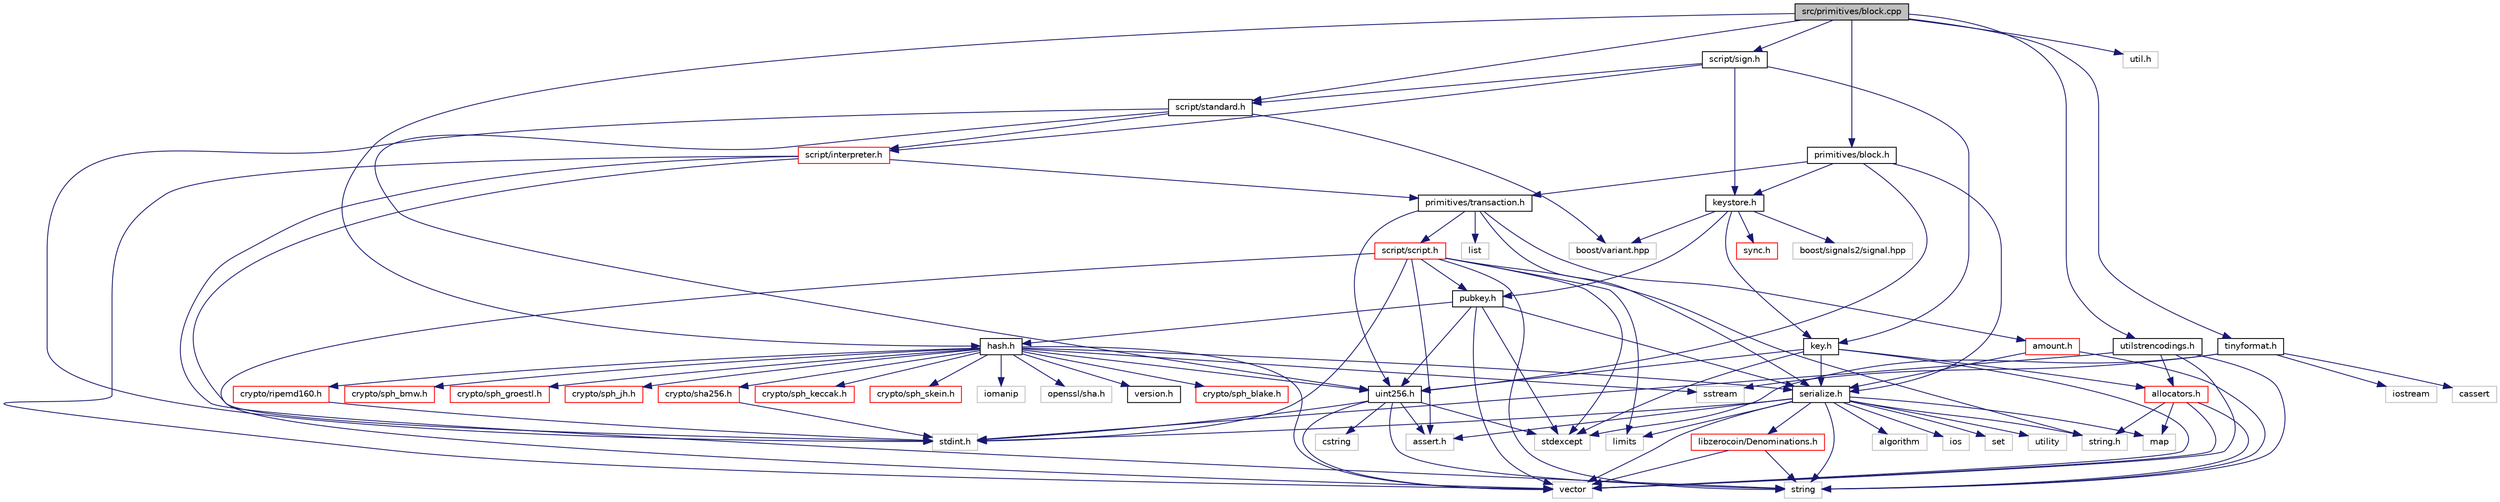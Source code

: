 digraph "src/primitives/block.cpp"
{
  edge [fontname="Helvetica",fontsize="10",labelfontname="Helvetica",labelfontsize="10"];
  node [fontname="Helvetica",fontsize="10",shape=record];
  Node0 [label="src/primitives/block.cpp",height=0.2,width=0.4,color="black", fillcolor="grey75", style="filled", fontcolor="black"];
  Node0 -> Node1 [color="midnightblue",fontsize="10",style="solid",fontname="Helvetica"];
  Node1 [label="primitives/block.h",height=0.2,width=0.4,color="black", fillcolor="white", style="filled",URL="$block_8h.html"];
  Node1 -> Node2 [color="midnightblue",fontsize="10",style="solid",fontname="Helvetica"];
  Node2 [label="primitives/transaction.h",height=0.2,width=0.4,color="black", fillcolor="white", style="filled",URL="$transaction_8h.html"];
  Node2 -> Node3 [color="midnightblue",fontsize="10",style="solid",fontname="Helvetica"];
  Node3 [label="amount.h",height=0.2,width=0.4,color="red", fillcolor="white", style="filled",URL="$amount_8h.html"];
  Node3 -> Node4 [color="midnightblue",fontsize="10",style="solid",fontname="Helvetica"];
  Node4 [label="serialize.h",height=0.2,width=0.4,color="black", fillcolor="white", style="filled",URL="$serialize_8h.html"];
  Node4 -> Node5 [color="midnightblue",fontsize="10",style="solid",fontname="Helvetica"];
  Node5 [label="algorithm",height=0.2,width=0.4,color="grey75", fillcolor="white", style="filled"];
  Node4 -> Node6 [color="midnightblue",fontsize="10",style="solid",fontname="Helvetica"];
  Node6 [label="assert.h",height=0.2,width=0.4,color="grey75", fillcolor="white", style="filled"];
  Node4 -> Node7 [color="midnightblue",fontsize="10",style="solid",fontname="Helvetica"];
  Node7 [label="ios",height=0.2,width=0.4,color="grey75", fillcolor="white", style="filled"];
  Node4 -> Node8 [color="midnightblue",fontsize="10",style="solid",fontname="Helvetica"];
  Node8 [label="limits",height=0.2,width=0.4,color="grey75", fillcolor="white", style="filled"];
  Node4 -> Node9 [color="midnightblue",fontsize="10",style="solid",fontname="Helvetica"];
  Node9 [label="map",height=0.2,width=0.4,color="grey75", fillcolor="white", style="filled"];
  Node4 -> Node10 [color="midnightblue",fontsize="10",style="solid",fontname="Helvetica"];
  Node10 [label="set",height=0.2,width=0.4,color="grey75", fillcolor="white", style="filled"];
  Node4 -> Node11 [color="midnightblue",fontsize="10",style="solid",fontname="Helvetica"];
  Node11 [label="stdint.h",height=0.2,width=0.4,color="grey75", fillcolor="white", style="filled"];
  Node4 -> Node12 [color="midnightblue",fontsize="10",style="solid",fontname="Helvetica"];
  Node12 [label="string.h",height=0.2,width=0.4,color="grey75", fillcolor="white", style="filled"];
  Node4 -> Node13 [color="midnightblue",fontsize="10",style="solid",fontname="Helvetica"];
  Node13 [label="string",height=0.2,width=0.4,color="grey75", fillcolor="white", style="filled"];
  Node4 -> Node14 [color="midnightblue",fontsize="10",style="solid",fontname="Helvetica"];
  Node14 [label="utility",height=0.2,width=0.4,color="grey75", fillcolor="white", style="filled"];
  Node4 -> Node15 [color="midnightblue",fontsize="10",style="solid",fontname="Helvetica"];
  Node15 [label="vector",height=0.2,width=0.4,color="grey75", fillcolor="white", style="filled"];
  Node4 -> Node16 [color="midnightblue",fontsize="10",style="solid",fontname="Helvetica"];
  Node16 [label="libzerocoin/Denominations.h",height=0.2,width=0.4,color="red", fillcolor="white", style="filled",URL="$_denominations_8h.html",tooltip="Denomination info for the Zerocoin library. "];
  Node16 -> Node13 [color="midnightblue",fontsize="10",style="solid",fontname="Helvetica"];
  Node16 -> Node15 [color="midnightblue",fontsize="10",style="solid",fontname="Helvetica"];
  Node3 -> Node13 [color="midnightblue",fontsize="10",style="solid",fontname="Helvetica"];
  Node2 -> Node19 [color="midnightblue",fontsize="10",style="solid",fontname="Helvetica"];
  Node19 [label="script/script.h",height=0.2,width=0.4,color="red", fillcolor="white", style="filled",URL="$script_8h.html"];
  Node19 -> Node6 [color="midnightblue",fontsize="10",style="solid",fontname="Helvetica"];
  Node19 -> Node8 [color="midnightblue",fontsize="10",style="solid",fontname="Helvetica"];
  Node19 -> Node21 [color="midnightblue",fontsize="10",style="solid",fontname="Helvetica"];
  Node21 [label="pubkey.h",height=0.2,width=0.4,color="black", fillcolor="white", style="filled",URL="$pubkey_8h.html"];
  Node21 -> Node22 [color="midnightblue",fontsize="10",style="solid",fontname="Helvetica"];
  Node22 [label="hash.h",height=0.2,width=0.4,color="black", fillcolor="white", style="filled",URL="$hash_8h.html"];
  Node22 -> Node23 [color="midnightblue",fontsize="10",style="solid",fontname="Helvetica"];
  Node23 [label="crypto/ripemd160.h",height=0.2,width=0.4,color="red", fillcolor="white", style="filled",URL="$ripemd160_8h.html"];
  Node23 -> Node11 [color="midnightblue",fontsize="10",style="solid",fontname="Helvetica"];
  Node22 -> Node24 [color="midnightblue",fontsize="10",style="solid",fontname="Helvetica"];
  Node24 [label="crypto/sha256.h",height=0.2,width=0.4,color="red", fillcolor="white", style="filled",URL="$sha256_8h.html"];
  Node24 -> Node11 [color="midnightblue",fontsize="10",style="solid",fontname="Helvetica"];
  Node22 -> Node4 [color="midnightblue",fontsize="10",style="solid",fontname="Helvetica"];
  Node22 -> Node25 [color="midnightblue",fontsize="10",style="solid",fontname="Helvetica"];
  Node25 [label="uint256.h",height=0.2,width=0.4,color="black", fillcolor="white", style="filled",URL="$uint256_8h.html"];
  Node25 -> Node6 [color="midnightblue",fontsize="10",style="solid",fontname="Helvetica"];
  Node25 -> Node26 [color="midnightblue",fontsize="10",style="solid",fontname="Helvetica"];
  Node26 [label="cstring",height=0.2,width=0.4,color="grey75", fillcolor="white", style="filled"];
  Node25 -> Node27 [color="midnightblue",fontsize="10",style="solid",fontname="Helvetica"];
  Node27 [label="stdexcept",height=0.2,width=0.4,color="grey75", fillcolor="white", style="filled"];
  Node25 -> Node11 [color="midnightblue",fontsize="10",style="solid",fontname="Helvetica"];
  Node25 -> Node13 [color="midnightblue",fontsize="10",style="solid",fontname="Helvetica"];
  Node25 -> Node15 [color="midnightblue",fontsize="10",style="solid",fontname="Helvetica"];
  Node22 -> Node28 [color="midnightblue",fontsize="10",style="solid",fontname="Helvetica"];
  Node28 [label="version.h",height=0.2,width=0.4,color="black", fillcolor="white", style="filled",URL="$version_8h.html"];
  Node22 -> Node29 [color="midnightblue",fontsize="10",style="solid",fontname="Helvetica"];
  Node29 [label="crypto/sph_blake.h",height=0.2,width=0.4,color="red", fillcolor="white", style="filled",URL="$sph__blake_8h.html",tooltip="BLAKE interface. "];
  Node22 -> Node33 [color="midnightblue",fontsize="10",style="solid",fontname="Helvetica"];
  Node33 [label="crypto/sph_bmw.h",height=0.2,width=0.4,color="red", fillcolor="white", style="filled",URL="$sph__bmw_8h.html",tooltip="BMW interface. "];
  Node22 -> Node34 [color="midnightblue",fontsize="10",style="solid",fontname="Helvetica"];
  Node34 [label="crypto/sph_groestl.h",height=0.2,width=0.4,color="red", fillcolor="white", style="filled",URL="$sph__groestl_8h.html",tooltip="Groestl interface. "];
  Node22 -> Node35 [color="midnightblue",fontsize="10",style="solid",fontname="Helvetica"];
  Node35 [label="crypto/sph_jh.h",height=0.2,width=0.4,color="red", fillcolor="white", style="filled",URL="$sph__jh_8h.html",tooltip="JH interface. "];
  Node22 -> Node36 [color="midnightblue",fontsize="10",style="solid",fontname="Helvetica"];
  Node36 [label="crypto/sph_keccak.h",height=0.2,width=0.4,color="red", fillcolor="white", style="filled",URL="$sph__keccak_8h.html",tooltip="Keccak interface. "];
  Node22 -> Node37 [color="midnightblue",fontsize="10",style="solid",fontname="Helvetica"];
  Node37 [label="crypto/sph_skein.h",height=0.2,width=0.4,color="red", fillcolor="white", style="filled",URL="$sph__skein_8h.html",tooltip="Skein interface. "];
  Node22 -> Node38 [color="midnightblue",fontsize="10",style="solid",fontname="Helvetica"];
  Node38 [label="iomanip",height=0.2,width=0.4,color="grey75", fillcolor="white", style="filled"];
  Node22 -> Node39 [color="midnightblue",fontsize="10",style="solid",fontname="Helvetica"];
  Node39 [label="openssl/sha.h",height=0.2,width=0.4,color="grey75", fillcolor="white", style="filled"];
  Node22 -> Node40 [color="midnightblue",fontsize="10",style="solid",fontname="Helvetica"];
  Node40 [label="sstream",height=0.2,width=0.4,color="grey75", fillcolor="white", style="filled"];
  Node22 -> Node15 [color="midnightblue",fontsize="10",style="solid",fontname="Helvetica"];
  Node21 -> Node4 [color="midnightblue",fontsize="10",style="solid",fontname="Helvetica"];
  Node21 -> Node25 [color="midnightblue",fontsize="10",style="solid",fontname="Helvetica"];
  Node21 -> Node27 [color="midnightblue",fontsize="10",style="solid",fontname="Helvetica"];
  Node21 -> Node15 [color="midnightblue",fontsize="10",style="solid",fontname="Helvetica"];
  Node19 -> Node27 [color="midnightblue",fontsize="10",style="solid",fontname="Helvetica"];
  Node19 -> Node11 [color="midnightblue",fontsize="10",style="solid",fontname="Helvetica"];
  Node19 -> Node12 [color="midnightblue",fontsize="10",style="solid",fontname="Helvetica"];
  Node19 -> Node13 [color="midnightblue",fontsize="10",style="solid",fontname="Helvetica"];
  Node19 -> Node15 [color="midnightblue",fontsize="10",style="solid",fontname="Helvetica"];
  Node2 -> Node4 [color="midnightblue",fontsize="10",style="solid",fontname="Helvetica"];
  Node2 -> Node25 [color="midnightblue",fontsize="10",style="solid",fontname="Helvetica"];
  Node2 -> Node41 [color="midnightblue",fontsize="10",style="solid",fontname="Helvetica"];
  Node41 [label="list",height=0.2,width=0.4,color="grey75", fillcolor="white", style="filled"];
  Node1 -> Node42 [color="midnightblue",fontsize="10",style="solid",fontname="Helvetica"];
  Node42 [label="keystore.h",height=0.2,width=0.4,color="black", fillcolor="white", style="filled",URL="$keystore_8h.html"];
  Node42 -> Node43 [color="midnightblue",fontsize="10",style="solid",fontname="Helvetica"];
  Node43 [label="key.h",height=0.2,width=0.4,color="black", fillcolor="white", style="filled",URL="$key_8h.html"];
  Node43 -> Node44 [color="midnightblue",fontsize="10",style="solid",fontname="Helvetica"];
  Node44 [label="allocators.h",height=0.2,width=0.4,color="red", fillcolor="white", style="filled",URL="$allocators_8h.html"];
  Node44 -> Node9 [color="midnightblue",fontsize="10",style="solid",fontname="Helvetica"];
  Node44 -> Node12 [color="midnightblue",fontsize="10",style="solid",fontname="Helvetica"];
  Node44 -> Node13 [color="midnightblue",fontsize="10",style="solid",fontname="Helvetica"];
  Node44 -> Node15 [color="midnightblue",fontsize="10",style="solid",fontname="Helvetica"];
  Node43 -> Node4 [color="midnightblue",fontsize="10",style="solid",fontname="Helvetica"];
  Node43 -> Node25 [color="midnightblue",fontsize="10",style="solid",fontname="Helvetica"];
  Node43 -> Node27 [color="midnightblue",fontsize="10",style="solid",fontname="Helvetica"];
  Node43 -> Node15 [color="midnightblue",fontsize="10",style="solid",fontname="Helvetica"];
  Node42 -> Node21 [color="midnightblue",fontsize="10",style="solid",fontname="Helvetica"];
  Node42 -> Node48 [color="midnightblue",fontsize="10",style="solid",fontname="Helvetica"];
  Node48 [label="sync.h",height=0.2,width=0.4,color="red", fillcolor="white", style="filled",URL="$sync_8h.html"];
  Node42 -> Node53 [color="midnightblue",fontsize="10",style="solid",fontname="Helvetica"];
  Node53 [label="boost/signals2/signal.hpp",height=0.2,width=0.4,color="grey75", fillcolor="white", style="filled"];
  Node42 -> Node54 [color="midnightblue",fontsize="10",style="solid",fontname="Helvetica"];
  Node54 [label="boost/variant.hpp",height=0.2,width=0.4,color="grey75", fillcolor="white", style="filled"];
  Node1 -> Node4 [color="midnightblue",fontsize="10",style="solid",fontname="Helvetica"];
  Node1 -> Node25 [color="midnightblue",fontsize="10",style="solid",fontname="Helvetica"];
  Node0 -> Node22 [color="midnightblue",fontsize="10",style="solid",fontname="Helvetica"];
  Node0 -> Node55 [color="midnightblue",fontsize="10",style="solid",fontname="Helvetica"];
  Node55 [label="script/standard.h",height=0.2,width=0.4,color="black", fillcolor="white", style="filled",URL="$standard_8h.html"];
  Node55 -> Node56 [color="midnightblue",fontsize="10",style="solid",fontname="Helvetica"];
  Node56 [label="script/interpreter.h",height=0.2,width=0.4,color="red", fillcolor="white", style="filled",URL="$interpreter_8h.html"];
  Node56 -> Node2 [color="midnightblue",fontsize="10",style="solid",fontname="Helvetica"];
  Node56 -> Node15 [color="midnightblue",fontsize="10",style="solid",fontname="Helvetica"];
  Node56 -> Node11 [color="midnightblue",fontsize="10",style="solid",fontname="Helvetica"];
  Node56 -> Node13 [color="midnightblue",fontsize="10",style="solid",fontname="Helvetica"];
  Node55 -> Node25 [color="midnightblue",fontsize="10",style="solid",fontname="Helvetica"];
  Node55 -> Node54 [color="midnightblue",fontsize="10",style="solid",fontname="Helvetica"];
  Node55 -> Node11 [color="midnightblue",fontsize="10",style="solid",fontname="Helvetica"];
  Node0 -> Node58 [color="midnightblue",fontsize="10",style="solid",fontname="Helvetica"];
  Node58 [label="script/sign.h",height=0.2,width=0.4,color="black", fillcolor="white", style="filled",URL="$sign_8h.html"];
  Node58 -> Node56 [color="midnightblue",fontsize="10",style="solid",fontname="Helvetica"];
  Node58 -> Node43 [color="midnightblue",fontsize="10",style="solid",fontname="Helvetica"];
  Node58 -> Node42 [color="midnightblue",fontsize="10",style="solid",fontname="Helvetica"];
  Node58 -> Node55 [color="midnightblue",fontsize="10",style="solid",fontname="Helvetica"];
  Node0 -> Node59 [color="midnightblue",fontsize="10",style="solid",fontname="Helvetica"];
  Node59 [label="tinyformat.h",height=0.2,width=0.4,color="black", fillcolor="white", style="filled",URL="$tinyformat_8h.html"];
  Node59 -> Node60 [color="midnightblue",fontsize="10",style="solid",fontname="Helvetica"];
  Node60 [label="cassert",height=0.2,width=0.4,color="grey75", fillcolor="white", style="filled"];
  Node59 -> Node61 [color="midnightblue",fontsize="10",style="solid",fontname="Helvetica"];
  Node61 [label="iostream",height=0.2,width=0.4,color="grey75", fillcolor="white", style="filled"];
  Node59 -> Node40 [color="midnightblue",fontsize="10",style="solid",fontname="Helvetica"];
  Node59 -> Node27 [color="midnightblue",fontsize="10",style="solid",fontname="Helvetica"];
  Node0 -> Node62 [color="midnightblue",fontsize="10",style="solid",fontname="Helvetica"];
  Node62 [label="utilstrencodings.h",height=0.2,width=0.4,color="black", fillcolor="white", style="filled",URL="$utilstrencodings_8h.html"];
  Node62 -> Node44 [color="midnightblue",fontsize="10",style="solid",fontname="Helvetica"];
  Node62 -> Node11 [color="midnightblue",fontsize="10",style="solid",fontname="Helvetica"];
  Node62 -> Node13 [color="midnightblue",fontsize="10",style="solid",fontname="Helvetica"];
  Node62 -> Node15 [color="midnightblue",fontsize="10",style="solid",fontname="Helvetica"];
  Node0 -> Node63 [color="midnightblue",fontsize="10",style="solid",fontname="Helvetica"];
  Node63 [label="util.h",height=0.2,width=0.4,color="grey75", fillcolor="white", style="filled"];
}

